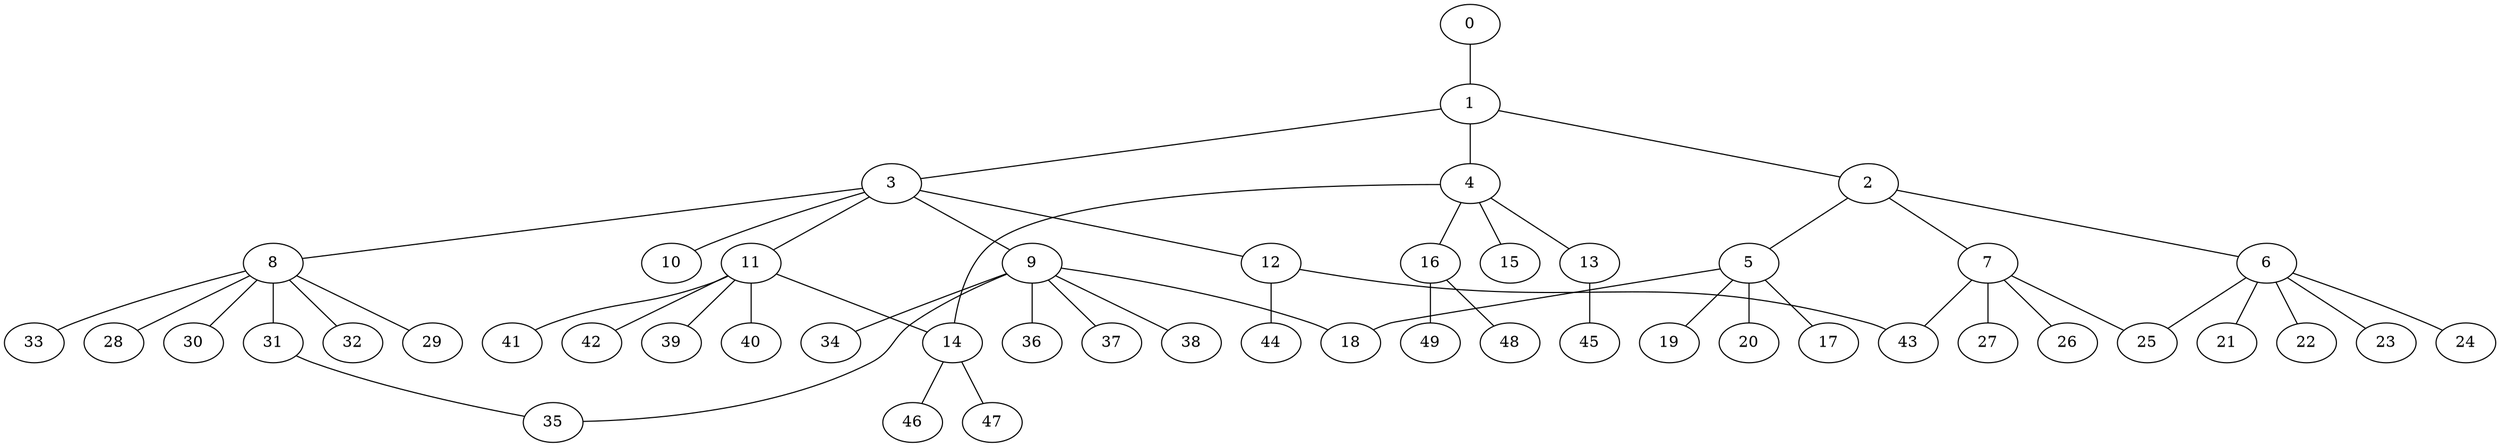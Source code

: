 
graph graphname {
    0 -- 1
1 -- 2
1 -- 3
1 -- 4
2 -- 5
2 -- 6
2 -- 7
3 -- 8
3 -- 9
3 -- 10
3 -- 11
3 -- 12
4 -- 16
4 -- 13
4 -- 14
4 -- 15
5 -- 17
5 -- 19
5 -- 20
5 -- 18
6 -- 21
6 -- 22
6 -- 23
6 -- 24
6 -- 25
7 -- 27
7 -- 26
7 -- 43
7 -- 25
8 -- 32
8 -- 33
8 -- 28
8 -- 29
8 -- 30
8 -- 31
9 -- 34
9 -- 35
9 -- 36
9 -- 37
9 -- 38
9 -- 18
11 -- 40
11 -- 41
11 -- 42
11 -- 39
11 -- 14
12 -- 43
12 -- 44
13 -- 45
14 -- 46
14 -- 47
16 -- 48
16 -- 49
31 -- 35

}
